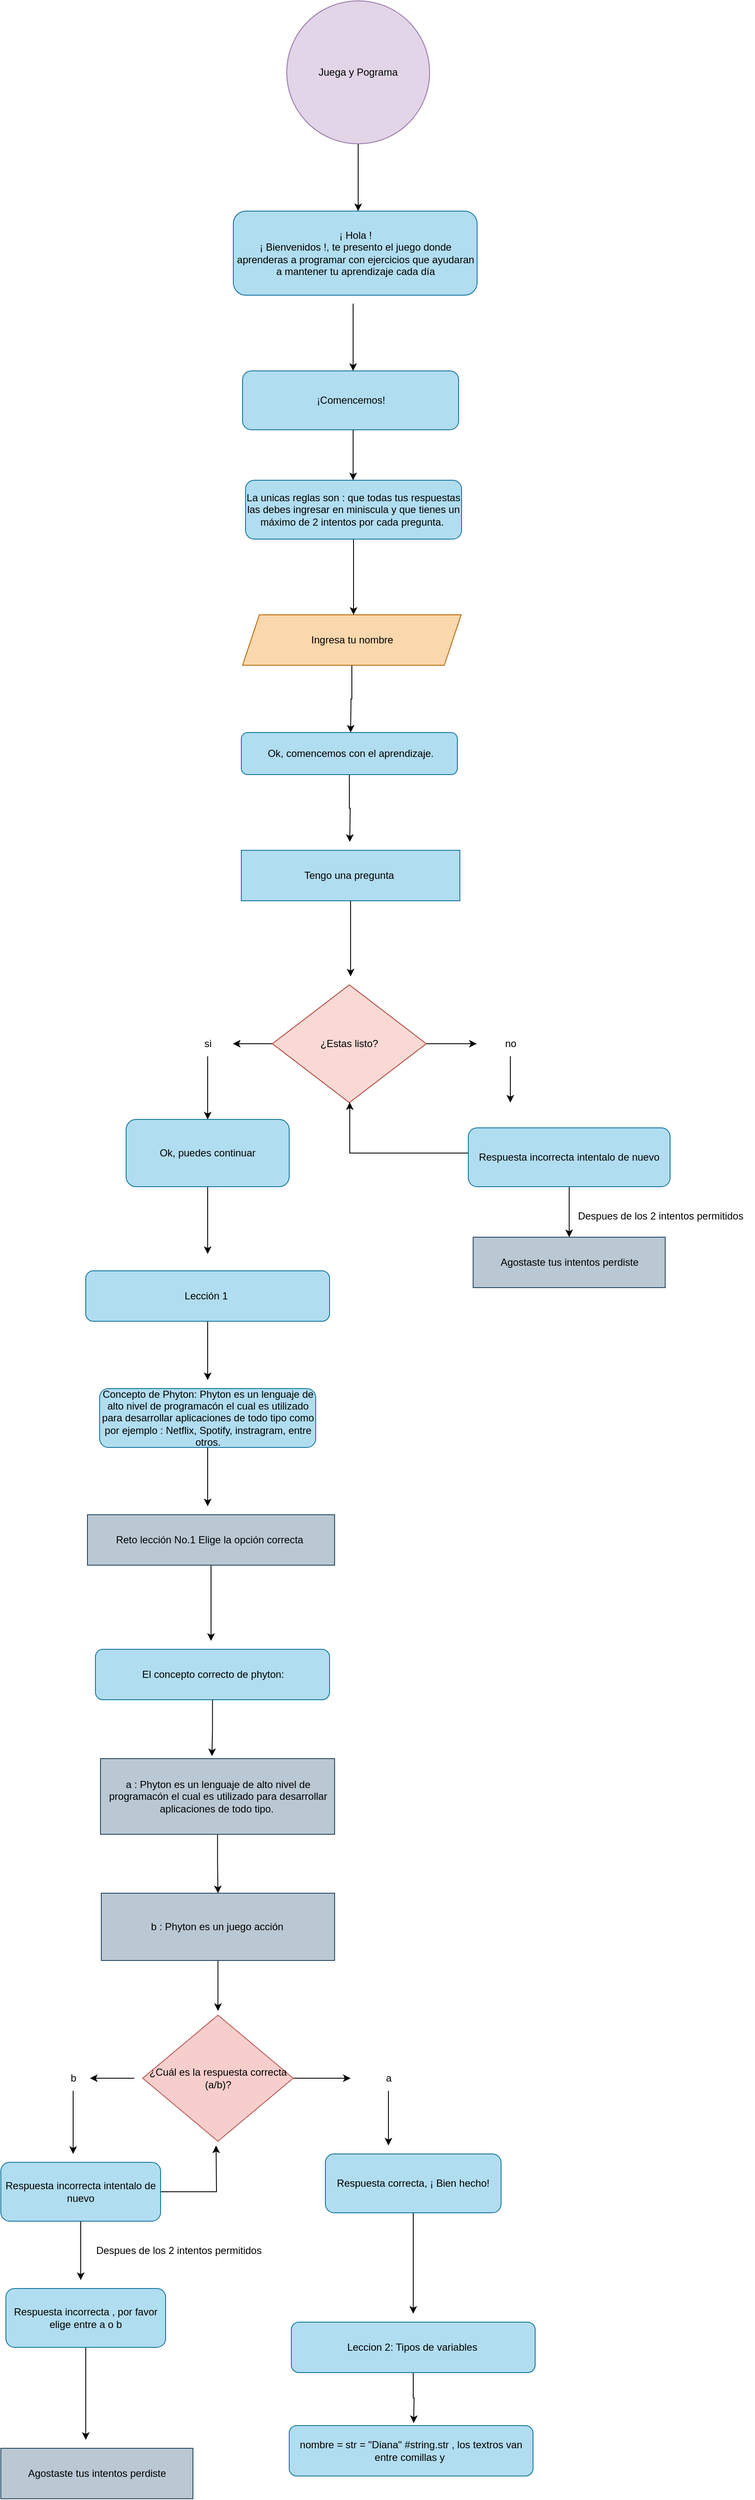 <mxfile version="21.7.5" type="github">
  <diagram name="Página-1" id="wZ6IoTYDzUvtT-8nd7Mi">
    <mxGraphModel dx="1707" dy="470" grid="1" gridSize="10" guides="1" tooltips="1" connect="1" arrows="1" fold="1" page="1" pageScale="1" pageWidth="827" pageHeight="1169" math="0" shadow="0">
      <root>
        <mxCell id="0" />
        <mxCell id="1" parent="0" />
        <mxCell id="Ye6Lir1v8M7o-369fLMi-2" style="edgeStyle=orthogonalEdgeStyle;rounded=0;orthogonalLoop=1;jettySize=auto;html=1;" parent="1" source="Ye6Lir1v8M7o-369fLMi-1" edge="1">
          <mxGeometry relative="1" as="geometry">
            <mxPoint x="419" y="290" as="targetPoint" />
          </mxGeometry>
        </mxCell>
        <mxCell id="Ye6Lir1v8M7o-369fLMi-1" value="Juega y Pograma" style="ellipse;whiteSpace=wrap;html=1;aspect=fixed;fillColor=#e1d5e7;strokeColor=#9673a6;" parent="1" vertex="1">
          <mxGeometry x="334" y="40" width="170" height="170" as="geometry" />
        </mxCell>
        <mxCell id="Ye6Lir1v8M7o-369fLMi-4" style="edgeStyle=orthogonalEdgeStyle;rounded=0;orthogonalLoop=1;jettySize=auto;html=1;" parent="1" edge="1">
          <mxGeometry relative="1" as="geometry">
            <mxPoint x="413" y="480" as="targetPoint" />
            <mxPoint x="413" y="400" as="sourcePoint" />
          </mxGeometry>
        </mxCell>
        <mxCell id="Ye6Lir1v8M7o-369fLMi-6" style="edgeStyle=orthogonalEdgeStyle;rounded=0;orthogonalLoop=1;jettySize=auto;html=1;" parent="1" edge="1">
          <mxGeometry relative="1" as="geometry">
            <mxPoint x="413" y="610" as="targetPoint" />
            <mxPoint x="413" y="550" as="sourcePoint" />
          </mxGeometry>
        </mxCell>
        <mxCell id="Ye6Lir1v8M7o-369fLMi-58" style="edgeStyle=orthogonalEdgeStyle;rounded=0;orthogonalLoop=1;jettySize=auto;html=1;" parent="1" source="Ye6Lir1v8M7o-369fLMi-7" edge="1">
          <mxGeometry relative="1" as="geometry">
            <mxPoint x="410" y="910" as="targetPoint" />
          </mxGeometry>
        </mxCell>
        <mxCell id="Ye6Lir1v8M7o-369fLMi-7" value="Ingresa tu nombre" style="shape=parallelogram;perimeter=parallelogramPerimeter;whiteSpace=wrap;html=1;fixedSize=1;fillColor=#fad7ac;strokeColor=#b46504;" parent="1" vertex="1">
          <mxGeometry x="281.5" y="770" width="260" height="60" as="geometry" />
        </mxCell>
        <mxCell id="Ye6Lir1v8M7o-369fLMi-95" style="edgeStyle=orthogonalEdgeStyle;rounded=0;orthogonalLoop=1;jettySize=auto;html=1;" parent="1" source="Ye6Lir1v8M7o-369fLMi-20" edge="1">
          <mxGeometry relative="1" as="geometry">
            <mxPoint x="244" y="1990" as="targetPoint" />
          </mxGeometry>
        </mxCell>
        <mxCell id="Ye6Lir1v8M7o-369fLMi-20" value="Reto lección No.1 Elige la opción correcta&amp;nbsp;" style="rounded=0;whiteSpace=wrap;html=1;fillColor=#bac8d3;strokeColor=#23445d;" parent="1" vertex="1">
          <mxGeometry x="97" y="1840" width="294" height="60" as="geometry" />
        </mxCell>
        <mxCell id="Ye6Lir1v8M7o-369fLMi-22" value="¡ Hola !&lt;br style=&quot;border-color: var(--border-color);&quot;&gt;¡ Bienvenidos !, te presento el juego donde aprenderas a programar con ejercicios que ayudaran a mantener tu aprendizaje cada día" style="rounded=1;whiteSpace=wrap;html=1;fillColor=#b1ddf0;strokeColor=#10739e;" parent="1" vertex="1">
          <mxGeometry x="270.5" y="290" width="290" height="100" as="geometry" />
        </mxCell>
        <mxCell id="Ye6Lir1v8M7o-369fLMi-23" value="¡Comencemos!" style="rounded=1;whiteSpace=wrap;html=1;fillColor=#b1ddf0;strokeColor=#10739e;" parent="1" vertex="1">
          <mxGeometry x="281.5" y="480" width="257" height="70" as="geometry" />
        </mxCell>
        <mxCell id="Ye6Lir1v8M7o-369fLMi-76" style="edgeStyle=orthogonalEdgeStyle;rounded=0;orthogonalLoop=1;jettySize=auto;html=1;exitX=0.5;exitY=1;exitDx=0;exitDy=0;" parent="1" source="Ye6Lir1v8M7o-369fLMi-24" edge="1">
          <mxGeometry relative="1" as="geometry">
            <mxPoint x="409" y="1040" as="targetPoint" />
          </mxGeometry>
        </mxCell>
        <mxCell id="Ye6Lir1v8M7o-369fLMi-24" value="&amp;nbsp;Ok, comencemos con el aprendizaje." style="rounded=1;whiteSpace=wrap;html=1;fillColor=#b1ddf0;strokeColor=#10739e;" parent="1" vertex="1">
          <mxGeometry x="280" y="910" width="257" height="50" as="geometry" />
        </mxCell>
        <mxCell id="Ye6Lir1v8M7o-369fLMi-93" style="edgeStyle=orthogonalEdgeStyle;rounded=0;orthogonalLoop=1;jettySize=auto;html=1;" parent="1" source="Ye6Lir1v8M7o-369fLMi-26" edge="1">
          <mxGeometry relative="1" as="geometry">
            <mxPoint x="240" y="1830" as="targetPoint" />
          </mxGeometry>
        </mxCell>
        <mxCell id="Ye6Lir1v8M7o-369fLMi-26" value="Concepto de Phyton: Phyton es un lenguaje de alto nivel de programacón el cual es utilizado para desarrollar aplicaciones de todo tipo como por ejemplo : Netflix, Spotify, instragram, entre otros." style="rounded=1;whiteSpace=wrap;html=1;fillColor=#b1ddf0;strokeColor=#10739e;" parent="1" vertex="1">
          <mxGeometry x="111.5" y="1690" width="257" height="70" as="geometry" />
        </mxCell>
        <mxCell id="Ye6Lir1v8M7o-369fLMi-100" style="edgeStyle=orthogonalEdgeStyle;rounded=0;orthogonalLoop=1;jettySize=auto;html=1;exitX=1;exitY=0.5;exitDx=0;exitDy=0;" parent="1" edge="1">
          <mxGeometry relative="1" as="geometry">
            <mxPoint x="410" y="2510" as="targetPoint" />
            <mxPoint x="338.75" y="2510" as="sourcePoint" />
          </mxGeometry>
        </mxCell>
        <mxCell id="Ye6Lir1v8M7o-369fLMi-101" style="edgeStyle=orthogonalEdgeStyle;rounded=0;orthogonalLoop=1;jettySize=auto;html=1;exitX=0;exitY=0.5;exitDx=0;exitDy=0;" parent="1" edge="1">
          <mxGeometry relative="1" as="geometry">
            <mxPoint x="100" y="2510" as="targetPoint" />
            <mxPoint x="152.75" y="2510" as="sourcePoint" />
          </mxGeometry>
        </mxCell>
        <mxCell id="Ye6Lir1v8M7o-369fLMi-98" style="edgeStyle=orthogonalEdgeStyle;rounded=0;orthogonalLoop=1;jettySize=auto;html=1;entryX=0.5;entryY=0;entryDx=0;entryDy=0;" parent="1" source="Ye6Lir1v8M7o-369fLMi-32" target="Ye6Lir1v8M7o-369fLMi-33" edge="1">
          <mxGeometry relative="1" as="geometry" />
        </mxCell>
        <mxCell id="Ye6Lir1v8M7o-369fLMi-32" value="a : Phyton es un lenguaje de alto nivel de programacón el cual es utilizado para desarrollar aplicaciones de todo tipo.&amp;nbsp;" style="rounded=0;whiteSpace=wrap;html=1;fillColor=#bac8d3;strokeColor=#23445d;" parent="1" vertex="1">
          <mxGeometry x="112.5" y="2130" width="278.5" height="90" as="geometry" />
        </mxCell>
        <mxCell id="Ye6Lir1v8M7o-369fLMi-99" style="edgeStyle=orthogonalEdgeStyle;rounded=0;orthogonalLoop=1;jettySize=auto;html=1;" parent="1" source="Ye6Lir1v8M7o-369fLMi-33" edge="1">
          <mxGeometry relative="1" as="geometry">
            <mxPoint x="252.25" y="2430" as="targetPoint" />
          </mxGeometry>
        </mxCell>
        <mxCell id="Ye6Lir1v8M7o-369fLMi-33" value="b : Phyton es un juego acción&amp;nbsp;" style="rounded=0;whiteSpace=wrap;html=1;fillColor=#bac8d3;strokeColor=#23445d;" parent="1" vertex="1">
          <mxGeometry x="113.5" y="2290" width="277.5" height="80" as="geometry" />
        </mxCell>
        <mxCell id="Ye6Lir1v8M7o-369fLMi-44" value="Despues de los 2 intentos permitidos&amp;nbsp;" style="text;html=1;align=center;verticalAlign=middle;resizable=0;points=[];autosize=1;strokeColor=none;fillColor=none;" parent="1" vertex="1">
          <mxGeometry x="670" y="1470" width="220" height="30" as="geometry" />
        </mxCell>
        <mxCell id="Ye6Lir1v8M7o-369fLMi-111" style="edgeStyle=orthogonalEdgeStyle;rounded=0;orthogonalLoop=1;jettySize=auto;html=1;" parent="1" source="Ye6Lir1v8M7o-369fLMi-46" edge="1">
          <mxGeometry relative="1" as="geometry">
            <mxPoint x="484.5" y="2790" as="targetPoint" />
          </mxGeometry>
        </mxCell>
        <mxCell id="Ye6Lir1v8M7o-369fLMi-46" value="Respuesta correcta, ¡ Bien hecho!" style="rounded=1;whiteSpace=wrap;html=1;fillColor=#b1ddf0;strokeColor=#10739e;" parent="1" vertex="1">
          <mxGeometry x="380" y="2600" width="209" height="70" as="geometry" />
        </mxCell>
        <mxCell id="Ye6Lir1v8M7o-369fLMi-92" style="edgeStyle=orthogonalEdgeStyle;rounded=0;orthogonalLoop=1;jettySize=auto;html=1;exitX=0.5;exitY=1;exitDx=0;exitDy=0;" parent="1" source="Ye6Lir1v8M7o-369fLMi-51" edge="1">
          <mxGeometry relative="1" as="geometry">
            <mxPoint x="240" y="1680" as="targetPoint" />
          </mxGeometry>
        </mxCell>
        <mxCell id="Ye6Lir1v8M7o-369fLMi-51" value="Lección 1&amp;nbsp;" style="rounded=1;whiteSpace=wrap;html=1;fillColor=#b1ddf0;strokeColor=#10739e;" parent="1" vertex="1">
          <mxGeometry x="95" y="1550" width="290" height="60" as="geometry" />
        </mxCell>
        <mxCell id="Ye6Lir1v8M7o-369fLMi-56" style="edgeStyle=orthogonalEdgeStyle;rounded=0;orthogonalLoop=1;jettySize=auto;html=1;" parent="1" source="Ye6Lir1v8M7o-369fLMi-55" edge="1">
          <mxGeometry relative="1" as="geometry">
            <mxPoint x="413.5" y="770" as="targetPoint" />
          </mxGeometry>
        </mxCell>
        <mxCell id="Ye6Lir1v8M7o-369fLMi-55" value="La unicas reglas son : que todas tus respuestas las debes ingresar en miniscula y que tienes un máximo de 2 intentos por cada pregunta.&amp;nbsp;" style="rounded=1;whiteSpace=wrap;html=1;fillColor=#b1ddf0;strokeColor=#10739e;" parent="1" vertex="1">
          <mxGeometry x="285" y="610" width="257" height="70" as="geometry" />
        </mxCell>
        <mxCell id="Ye6Lir1v8M7o-369fLMi-77" style="edgeStyle=orthogonalEdgeStyle;rounded=0;orthogonalLoop=1;jettySize=auto;html=1;exitX=0.5;exitY=1;exitDx=0;exitDy=0;" parent="1" source="Ye6Lir1v8M7o-369fLMi-61" edge="1">
          <mxGeometry relative="1" as="geometry">
            <mxPoint x="410" y="1200" as="targetPoint" />
          </mxGeometry>
        </mxCell>
        <mxCell id="Ye6Lir1v8M7o-369fLMi-61" value="Tengo una pregunta&amp;nbsp;" style="rounded=0;whiteSpace=wrap;html=1;fillColor=#b1ddf0;strokeColor=#10739e;" parent="1" vertex="1">
          <mxGeometry x="280" y="1050" width="260" height="60" as="geometry" />
        </mxCell>
        <mxCell id="Ye6Lir1v8M7o-369fLMi-72" style="edgeStyle=orthogonalEdgeStyle;rounded=0;orthogonalLoop=1;jettySize=auto;html=1;" parent="1" source="Ye6Lir1v8M7o-369fLMi-67" edge="1">
          <mxGeometry relative="1" as="geometry">
            <mxPoint x="560" y="1280" as="targetPoint" />
          </mxGeometry>
        </mxCell>
        <mxCell id="Ye6Lir1v8M7o-369fLMi-73" style="edgeStyle=orthogonalEdgeStyle;rounded=0;orthogonalLoop=1;jettySize=auto;html=1;exitX=0;exitY=0.5;exitDx=0;exitDy=0;" parent="1" source="Ye6Lir1v8M7o-369fLMi-67" edge="1">
          <mxGeometry relative="1" as="geometry">
            <mxPoint x="270" y="1280" as="targetPoint" />
          </mxGeometry>
        </mxCell>
        <mxCell id="Ye6Lir1v8M7o-369fLMi-67" value="¿Estas listo?" style="rhombus;whiteSpace=wrap;html=1;fillColor=#fad9d5;strokeColor=#ae4132;" parent="1" vertex="1">
          <mxGeometry x="317" y="1210" width="183" height="140" as="geometry" />
        </mxCell>
        <mxCell id="Ye6Lir1v8M7o-369fLMi-78" style="edgeStyle=orthogonalEdgeStyle;rounded=0;orthogonalLoop=1;jettySize=auto;html=1;" parent="1" source="Ye6Lir1v8M7o-369fLMi-74" edge="1">
          <mxGeometry relative="1" as="geometry">
            <mxPoint x="240" y="1370" as="targetPoint" />
          </mxGeometry>
        </mxCell>
        <mxCell id="Ye6Lir1v8M7o-369fLMi-74" value="si" style="text;html=1;align=center;verticalAlign=middle;resizable=0;points=[];autosize=1;strokeColor=none;fillColor=none;" parent="1" vertex="1">
          <mxGeometry x="225" y="1265" width="30" height="30" as="geometry" />
        </mxCell>
        <mxCell id="Ye6Lir1v8M7o-369fLMi-82" style="edgeStyle=orthogonalEdgeStyle;rounded=0;orthogonalLoop=1;jettySize=auto;html=1;" parent="1" source="Ye6Lir1v8M7o-369fLMi-75" edge="1">
          <mxGeometry relative="1" as="geometry">
            <mxPoint x="600" y="1350" as="targetPoint" />
          </mxGeometry>
        </mxCell>
        <mxCell id="Ye6Lir1v8M7o-369fLMi-75" value="no" style="text;html=1;align=center;verticalAlign=middle;resizable=0;points=[];autosize=1;strokeColor=none;fillColor=none;" parent="1" vertex="1">
          <mxGeometry x="580" y="1265" width="40" height="30" as="geometry" />
        </mxCell>
        <mxCell id="Ye6Lir1v8M7o-369fLMi-114" style="edgeStyle=orthogonalEdgeStyle;rounded=0;orthogonalLoop=1;jettySize=auto;html=1;" parent="1" source="Ye6Lir1v8M7o-369fLMi-81" edge="1">
          <mxGeometry relative="1" as="geometry">
            <mxPoint x="240" y="1530" as="targetPoint" />
          </mxGeometry>
        </mxCell>
        <mxCell id="Ye6Lir1v8M7o-369fLMi-81" value="Ok, puedes continuar" style="rounded=1;whiteSpace=wrap;html=1;fillColor=#b1ddf0;strokeColor=#10739e;" parent="1" vertex="1">
          <mxGeometry x="143" y="1370" width="194" height="80" as="geometry" />
        </mxCell>
        <mxCell id="Ye6Lir1v8M7o-369fLMi-88" style="edgeStyle=orthogonalEdgeStyle;rounded=0;orthogonalLoop=1;jettySize=auto;html=1;exitX=0;exitY=0.5;exitDx=0;exitDy=0;" parent="1" source="Ye6Lir1v8M7o-369fLMi-83" target="Ye6Lir1v8M7o-369fLMi-67" edge="1">
          <mxGeometry relative="1" as="geometry">
            <Array as="points">
              <mxPoint x="409" y="1410" />
            </Array>
          </mxGeometry>
        </mxCell>
        <mxCell id="Ye6Lir1v8M7o-369fLMi-113" style="edgeStyle=orthogonalEdgeStyle;rounded=0;orthogonalLoop=1;jettySize=auto;html=1;entryX=0.5;entryY=0;entryDx=0;entryDy=0;" parent="1" source="Ye6Lir1v8M7o-369fLMi-83" target="Ye6Lir1v8M7o-369fLMi-86" edge="1">
          <mxGeometry relative="1" as="geometry" />
        </mxCell>
        <mxCell id="Ye6Lir1v8M7o-369fLMi-83" value="Respuesta incorrecta intentalo de nuevo" style="rounded=1;whiteSpace=wrap;html=1;fillColor=#b1ddf0;strokeColor=#10739e;" parent="1" vertex="1">
          <mxGeometry x="550" y="1380" width="240" height="70" as="geometry" />
        </mxCell>
        <mxCell id="Ye6Lir1v8M7o-369fLMi-86" value="Agostaste tus intentos perdiste" style="rounded=0;whiteSpace=wrap;html=1;fillColor=#bac8d3;strokeColor=#23445d;" parent="1" vertex="1">
          <mxGeometry x="555.75" y="1510" width="228.5" height="60" as="geometry" />
        </mxCell>
        <mxCell id="Ye6Lir1v8M7o-369fLMi-97" style="edgeStyle=orthogonalEdgeStyle;rounded=0;orthogonalLoop=1;jettySize=auto;html=1;entryX=0.476;entryY=-0.033;entryDx=0;entryDy=0;entryPerimeter=0;" parent="1" source="Ye6Lir1v8M7o-369fLMi-96" target="Ye6Lir1v8M7o-369fLMi-32" edge="1">
          <mxGeometry relative="1" as="geometry" />
        </mxCell>
        <mxCell id="Ye6Lir1v8M7o-369fLMi-96" value="El concepto correcto de phyton:" style="rounded=1;whiteSpace=wrap;html=1;fillColor=#b1ddf0;strokeColor=#10739e;" parent="1" vertex="1">
          <mxGeometry x="106.5" y="2000" width="278.5" height="60" as="geometry" />
        </mxCell>
        <mxCell id="Ye6Lir1v8M7o-369fLMi-104" style="edgeStyle=orthogonalEdgeStyle;rounded=0;orthogonalLoop=1;jettySize=auto;html=1;" parent="1" source="Ye6Lir1v8M7o-369fLMi-102" edge="1">
          <mxGeometry relative="1" as="geometry">
            <mxPoint x="455" y="2590" as="targetPoint" />
          </mxGeometry>
        </mxCell>
        <mxCell id="Ye6Lir1v8M7o-369fLMi-102" value="a" style="text;html=1;align=center;verticalAlign=middle;resizable=0;points=[];autosize=1;strokeColor=none;fillColor=none;" parent="1" vertex="1">
          <mxGeometry x="440" y="2495" width="30" height="30" as="geometry" />
        </mxCell>
        <mxCell id="Ye6Lir1v8M7o-369fLMi-105" style="edgeStyle=orthogonalEdgeStyle;rounded=0;orthogonalLoop=1;jettySize=auto;html=1;" parent="1" source="Ye6Lir1v8M7o-369fLMi-103" edge="1">
          <mxGeometry relative="1" as="geometry">
            <mxPoint x="80" y="2600" as="targetPoint" />
          </mxGeometry>
        </mxCell>
        <mxCell id="Ye6Lir1v8M7o-369fLMi-103" value="b" style="text;html=1;align=center;verticalAlign=middle;resizable=0;points=[];autosize=1;strokeColor=none;fillColor=none;" parent="1" vertex="1">
          <mxGeometry x="65" y="2495" width="30" height="30" as="geometry" />
        </mxCell>
        <mxCell id="Ye6Lir1v8M7o-369fLMi-107" style="edgeStyle=orthogonalEdgeStyle;rounded=0;orthogonalLoop=1;jettySize=auto;html=1;" parent="1" source="Ye6Lir1v8M7o-369fLMi-106" edge="1">
          <mxGeometry relative="1" as="geometry">
            <mxPoint x="250" y="2590" as="targetPoint" />
          </mxGeometry>
        </mxCell>
        <mxCell id="Ye6Lir1v8M7o-369fLMi-108" style="edgeStyle=orthogonalEdgeStyle;rounded=0;orthogonalLoop=1;jettySize=auto;html=1;" parent="1" source="Ye6Lir1v8M7o-369fLMi-106" edge="1">
          <mxGeometry relative="1" as="geometry">
            <mxPoint x="89" y="2750" as="targetPoint" />
          </mxGeometry>
        </mxCell>
        <mxCell id="Ye6Lir1v8M7o-369fLMi-106" value="Respuesta incorrecta intentalo de nuevo" style="rounded=1;whiteSpace=wrap;html=1;fillColor=#b1ddf0;strokeColor=#10739e;" parent="1" vertex="1">
          <mxGeometry x="-6" y="2610" width="190" height="70" as="geometry" />
        </mxCell>
        <mxCell id="Ye6Lir1v8M7o-369fLMi-109" value="Despues de los 2 intentos permitidos&amp;nbsp;" style="text;html=1;align=center;verticalAlign=middle;resizable=0;points=[];autosize=1;strokeColor=none;fillColor=none;" parent="1" vertex="1">
          <mxGeometry x="97" y="2700" width="220" height="30" as="geometry" />
        </mxCell>
        <mxCell id="Ye6Lir1v8M7o-369fLMi-116" style="edgeStyle=orthogonalEdgeStyle;rounded=0;orthogonalLoop=1;jettySize=auto;html=1;exitX=0.5;exitY=1;exitDx=0;exitDy=0;" parent="1" source="Ye6Lir1v8M7o-369fLMi-112" edge="1">
          <mxGeometry relative="1" as="geometry">
            <mxPoint x="485" y="2920" as="targetPoint" />
          </mxGeometry>
        </mxCell>
        <mxCell id="Ye6Lir1v8M7o-369fLMi-112" value="Leccion 2: Tipos de variables&amp;nbsp;" style="rounded=1;whiteSpace=wrap;html=1;fillColor=#b1ddf0;strokeColor=#10739e;" parent="1" vertex="1">
          <mxGeometry x="339.5" y="2800" width="290" height="60" as="geometry" />
        </mxCell>
        <mxCell id="Ye6Lir1v8M7o-369fLMi-115" value="Agostaste tus intentos perdiste" style="rounded=0;whiteSpace=wrap;html=1;fillColor=#bac8d3;strokeColor=#23445d;" parent="1" vertex="1">
          <mxGeometry x="-6" y="2950" width="228.5" height="60" as="geometry" />
        </mxCell>
        <mxCell id="Ye6Lir1v8M7o-369fLMi-117" value="nombre = str = &quot;Diana&quot; #string.str , los textros van entre comillas y&amp;nbsp;" style="rounded=1;whiteSpace=wrap;html=1;fillColor=#b1ddf0;strokeColor=#10739e;" parent="1" vertex="1">
          <mxGeometry x="337" y="2923" width="290" height="60" as="geometry" />
        </mxCell>
        <mxCell id="wNHEqdKoxcamqjgHSYH6-2" value="¿Cuál es la respuesta correcta (a/b)?" style="rhombus;whiteSpace=wrap;html=1;fillColor=#f8cecc;strokeColor=#b85450;" vertex="1" parent="1">
          <mxGeometry x="162.75" y="2435" width="179" height="150" as="geometry" />
        </mxCell>
        <mxCell id="wNHEqdKoxcamqjgHSYH6-5" style="edgeStyle=orthogonalEdgeStyle;rounded=0;orthogonalLoop=1;jettySize=auto;html=1;" edge="1" parent="1" source="wNHEqdKoxcamqjgHSYH6-3">
          <mxGeometry relative="1" as="geometry">
            <mxPoint x="95" y="2940" as="targetPoint" />
          </mxGeometry>
        </mxCell>
        <mxCell id="wNHEqdKoxcamqjgHSYH6-3" value="Respuesta incorrecta , por favor elige entre a o b" style="rounded=1;whiteSpace=wrap;html=1;fillColor=#b1ddf0;strokeColor=#10739e;" vertex="1" parent="1">
          <mxGeometry y="2760" width="190" height="70" as="geometry" />
        </mxCell>
      </root>
    </mxGraphModel>
  </diagram>
</mxfile>
